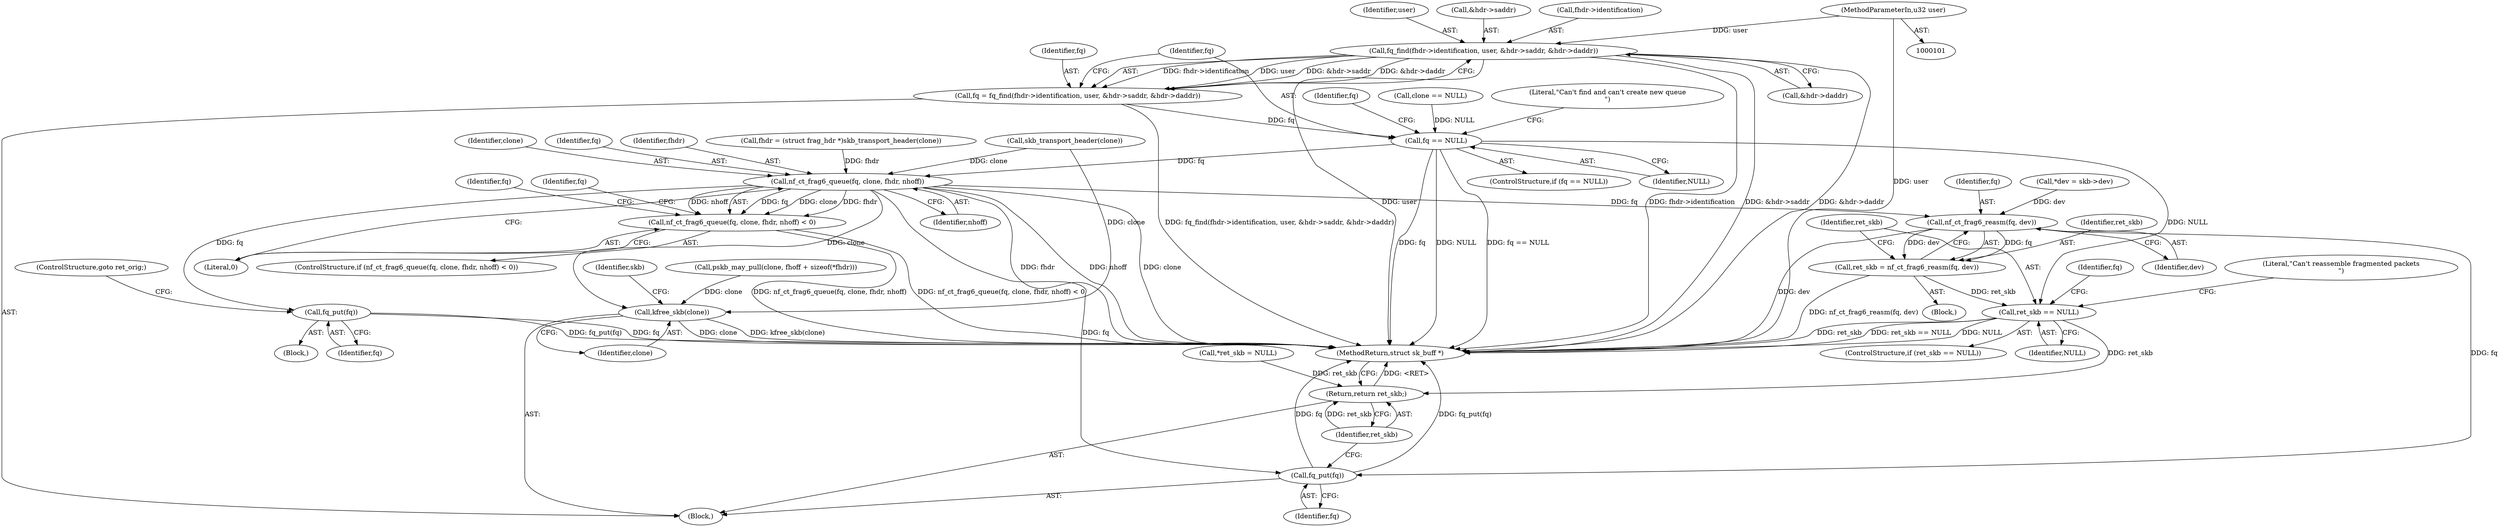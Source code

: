 digraph "0_linux_9e2dcf72023d1447f09c47d77c99b0c49659e5ce@pointer" {
"1000206" [label="(Call,fq_find(fhdr->identification, user, &hdr->saddr, &hdr->daddr))"];
"1000103" [label="(MethodParameterIn,u32 user)"];
"1000204" [label="(Call,fq = fq_find(fhdr->identification, user, &hdr->saddr, &hdr->daddr))"];
"1000220" [label="(Call,fq == NULL)"];
"1000236" [label="(Call,nf_ct_frag6_queue(fq, clone, fhdr, nhoff))"];
"1000235" [label="(Call,nf_ct_frag6_queue(fq, clone, fhdr, nhoff) < 0)"];
"1000252" [label="(Call,fq_put(fq))"];
"1000280" [label="(Call,nf_ct_frag6_reasm(fq, dev))"];
"1000278" [label="(Call,ret_skb = nf_ct_frag6_reasm(fq, dev))"];
"1000284" [label="(Call,ret_skb == NULL)"];
"1000298" [label="(Return,return ret_skb;)"];
"1000296" [label="(Call,fq_put(fq))"];
"1000301" [label="(Call,kfree_skb(clone))"];
"1000281" [label="(Identifier,fq)"];
"1000296" [label="(Call,fq_put(fq))"];
"1000282" [label="(Identifier,dev)"];
"1000237" [label="(Identifier,fq)"];
"1000283" [label="(ControlStructure,if (ret_skb == NULL))"];
"1000119" [label="(Call,*ret_skb = NULL)"];
"1000153" [label="(Call,clone == NULL)"];
"1000103" [label="(MethodParameterIn,u32 user)"];
"1000235" [label="(Call,nf_ct_frag6_queue(fq, clone, fhdr, nhoff) < 0)"];
"1000242" [label="(Block,)"];
"1000253" [label="(Identifier,fq)"];
"1000284" [label="(Call,ret_skb == NULL)"];
"1000301" [label="(Call,kfree_skb(clone))"];
"1000206" [label="(Call,fq_find(fhdr->identification, user, &hdr->saddr, &hdr->daddr))"];
"1000254" [label="(ControlStructure,goto ret_orig;)"];
"1000219" [label="(ControlStructure,if (fq == NULL))"];
"1000239" [label="(Identifier,fhdr)"];
"1000169" [label="(Call,pskb_may_pull(clone, fhoff + sizeof(*fhdr)))"];
"1000240" [label="(Identifier,nhoff)"];
"1000280" [label="(Call,nf_ct_frag6_reasm(fq, dev))"];
"1000222" [label="(Identifier,NULL)"];
"1000260" [label="(Identifier,fq)"];
"1000252" [label="(Call,fq_put(fq))"];
"1000107" [label="(Call,*dev = skb->dev)"];
"1000297" [label="(Identifier,fq)"];
"1000221" [label="(Identifier,fq)"];
"1000211" [label="(Call,&hdr->saddr)"];
"1000298" [label="(Return,return ret_skb;)"];
"1000220" [label="(Call,fq == NULL)"];
"1000104" [label="(Block,)"];
"1000305" [label="(MethodReturn,struct sk_buff *)"];
"1000187" [label="(Call,fhdr = (struct frag_hdr *)skb_transport_header(clone))"];
"1000207" [label="(Call,fhdr->identification)"];
"1000238" [label="(Identifier,clone)"];
"1000225" [label="(Literal,\"Can't find and can't create new queue\n\")"];
"1000304" [label="(Identifier,skb)"];
"1000231" [label="(Identifier,fq)"];
"1000241" [label="(Literal,0)"];
"1000204" [label="(Call,fq = fq_find(fhdr->identification, user, &hdr->saddr, &hdr->daddr))"];
"1000236" [label="(Call,nf_ct_frag6_queue(fq, clone, fhdr, nhoff))"];
"1000247" [label="(Identifier,fq)"];
"1000234" [label="(ControlStructure,if (nf_ct_frag6_queue(fq, clone, fhdr, nhoff) < 0))"];
"1000285" [label="(Identifier,ret_skb)"];
"1000191" [label="(Call,skb_transport_header(clone))"];
"1000288" [label="(Literal,\"Can't reassemble fragmented packets\n\")"];
"1000286" [label="(Identifier,NULL)"];
"1000278" [label="(Call,ret_skb = nf_ct_frag6_reasm(fq, dev))"];
"1000277" [label="(Block,)"];
"1000279" [label="(Identifier,ret_skb)"];
"1000302" [label="(Identifier,clone)"];
"1000299" [label="(Identifier,ret_skb)"];
"1000205" [label="(Identifier,fq)"];
"1000210" [label="(Identifier,user)"];
"1000293" [label="(Identifier,fq)"];
"1000215" [label="(Call,&hdr->daddr)"];
"1000206" -> "1000204"  [label="AST: "];
"1000206" -> "1000215"  [label="CFG: "];
"1000207" -> "1000206"  [label="AST: "];
"1000210" -> "1000206"  [label="AST: "];
"1000211" -> "1000206"  [label="AST: "];
"1000215" -> "1000206"  [label="AST: "];
"1000204" -> "1000206"  [label="CFG: "];
"1000206" -> "1000305"  [label="DDG: user"];
"1000206" -> "1000305"  [label="DDG: fhdr->identification"];
"1000206" -> "1000305"  [label="DDG: &hdr->saddr"];
"1000206" -> "1000305"  [label="DDG: &hdr->daddr"];
"1000206" -> "1000204"  [label="DDG: fhdr->identification"];
"1000206" -> "1000204"  [label="DDG: user"];
"1000206" -> "1000204"  [label="DDG: &hdr->saddr"];
"1000206" -> "1000204"  [label="DDG: &hdr->daddr"];
"1000103" -> "1000206"  [label="DDG: user"];
"1000103" -> "1000101"  [label="AST: "];
"1000103" -> "1000305"  [label="DDG: user"];
"1000204" -> "1000104"  [label="AST: "];
"1000205" -> "1000204"  [label="AST: "];
"1000221" -> "1000204"  [label="CFG: "];
"1000204" -> "1000305"  [label="DDG: fq_find(fhdr->identification, user, &hdr->saddr, &hdr->daddr)"];
"1000204" -> "1000220"  [label="DDG: fq"];
"1000220" -> "1000219"  [label="AST: "];
"1000220" -> "1000222"  [label="CFG: "];
"1000221" -> "1000220"  [label="AST: "];
"1000222" -> "1000220"  [label="AST: "];
"1000225" -> "1000220"  [label="CFG: "];
"1000231" -> "1000220"  [label="CFG: "];
"1000220" -> "1000305"  [label="DDG: fq"];
"1000220" -> "1000305"  [label="DDG: NULL"];
"1000220" -> "1000305"  [label="DDG: fq == NULL"];
"1000153" -> "1000220"  [label="DDG: NULL"];
"1000220" -> "1000236"  [label="DDG: fq"];
"1000220" -> "1000284"  [label="DDG: NULL"];
"1000236" -> "1000235"  [label="AST: "];
"1000236" -> "1000240"  [label="CFG: "];
"1000237" -> "1000236"  [label="AST: "];
"1000238" -> "1000236"  [label="AST: "];
"1000239" -> "1000236"  [label="AST: "];
"1000240" -> "1000236"  [label="AST: "];
"1000241" -> "1000236"  [label="CFG: "];
"1000236" -> "1000305"  [label="DDG: fhdr"];
"1000236" -> "1000305"  [label="DDG: nhoff"];
"1000236" -> "1000305"  [label="DDG: clone"];
"1000236" -> "1000235"  [label="DDG: fq"];
"1000236" -> "1000235"  [label="DDG: clone"];
"1000236" -> "1000235"  [label="DDG: fhdr"];
"1000236" -> "1000235"  [label="DDG: nhoff"];
"1000191" -> "1000236"  [label="DDG: clone"];
"1000187" -> "1000236"  [label="DDG: fhdr"];
"1000236" -> "1000252"  [label="DDG: fq"];
"1000236" -> "1000280"  [label="DDG: fq"];
"1000236" -> "1000296"  [label="DDG: fq"];
"1000236" -> "1000301"  [label="DDG: clone"];
"1000235" -> "1000234"  [label="AST: "];
"1000235" -> "1000241"  [label="CFG: "];
"1000241" -> "1000235"  [label="AST: "];
"1000247" -> "1000235"  [label="CFG: "];
"1000260" -> "1000235"  [label="CFG: "];
"1000235" -> "1000305"  [label="DDG: nf_ct_frag6_queue(fq, clone, fhdr, nhoff)"];
"1000235" -> "1000305"  [label="DDG: nf_ct_frag6_queue(fq, clone, fhdr, nhoff) < 0"];
"1000252" -> "1000242"  [label="AST: "];
"1000252" -> "1000253"  [label="CFG: "];
"1000253" -> "1000252"  [label="AST: "];
"1000254" -> "1000252"  [label="CFG: "];
"1000252" -> "1000305"  [label="DDG: fq"];
"1000252" -> "1000305"  [label="DDG: fq_put(fq)"];
"1000280" -> "1000278"  [label="AST: "];
"1000280" -> "1000282"  [label="CFG: "];
"1000281" -> "1000280"  [label="AST: "];
"1000282" -> "1000280"  [label="AST: "];
"1000278" -> "1000280"  [label="CFG: "];
"1000280" -> "1000305"  [label="DDG: dev"];
"1000280" -> "1000278"  [label="DDG: fq"];
"1000280" -> "1000278"  [label="DDG: dev"];
"1000107" -> "1000280"  [label="DDG: dev"];
"1000280" -> "1000296"  [label="DDG: fq"];
"1000278" -> "1000277"  [label="AST: "];
"1000279" -> "1000278"  [label="AST: "];
"1000285" -> "1000278"  [label="CFG: "];
"1000278" -> "1000305"  [label="DDG: nf_ct_frag6_reasm(fq, dev)"];
"1000278" -> "1000284"  [label="DDG: ret_skb"];
"1000284" -> "1000283"  [label="AST: "];
"1000284" -> "1000286"  [label="CFG: "];
"1000285" -> "1000284"  [label="AST: "];
"1000286" -> "1000284"  [label="AST: "];
"1000288" -> "1000284"  [label="CFG: "];
"1000293" -> "1000284"  [label="CFG: "];
"1000284" -> "1000305"  [label="DDG: NULL"];
"1000284" -> "1000305"  [label="DDG: ret_skb"];
"1000284" -> "1000305"  [label="DDG: ret_skb == NULL"];
"1000284" -> "1000298"  [label="DDG: ret_skb"];
"1000298" -> "1000104"  [label="AST: "];
"1000298" -> "1000299"  [label="CFG: "];
"1000299" -> "1000298"  [label="AST: "];
"1000305" -> "1000298"  [label="CFG: "];
"1000298" -> "1000305"  [label="DDG: <RET>"];
"1000299" -> "1000298"  [label="DDG: ret_skb"];
"1000119" -> "1000298"  [label="DDG: ret_skb"];
"1000296" -> "1000104"  [label="AST: "];
"1000296" -> "1000297"  [label="CFG: "];
"1000297" -> "1000296"  [label="AST: "];
"1000299" -> "1000296"  [label="CFG: "];
"1000296" -> "1000305"  [label="DDG: fq_put(fq)"];
"1000296" -> "1000305"  [label="DDG: fq"];
"1000301" -> "1000104"  [label="AST: "];
"1000301" -> "1000302"  [label="CFG: "];
"1000302" -> "1000301"  [label="AST: "];
"1000304" -> "1000301"  [label="CFG: "];
"1000301" -> "1000305"  [label="DDG: kfree_skb(clone)"];
"1000301" -> "1000305"  [label="DDG: clone"];
"1000169" -> "1000301"  [label="DDG: clone"];
"1000191" -> "1000301"  [label="DDG: clone"];
}
